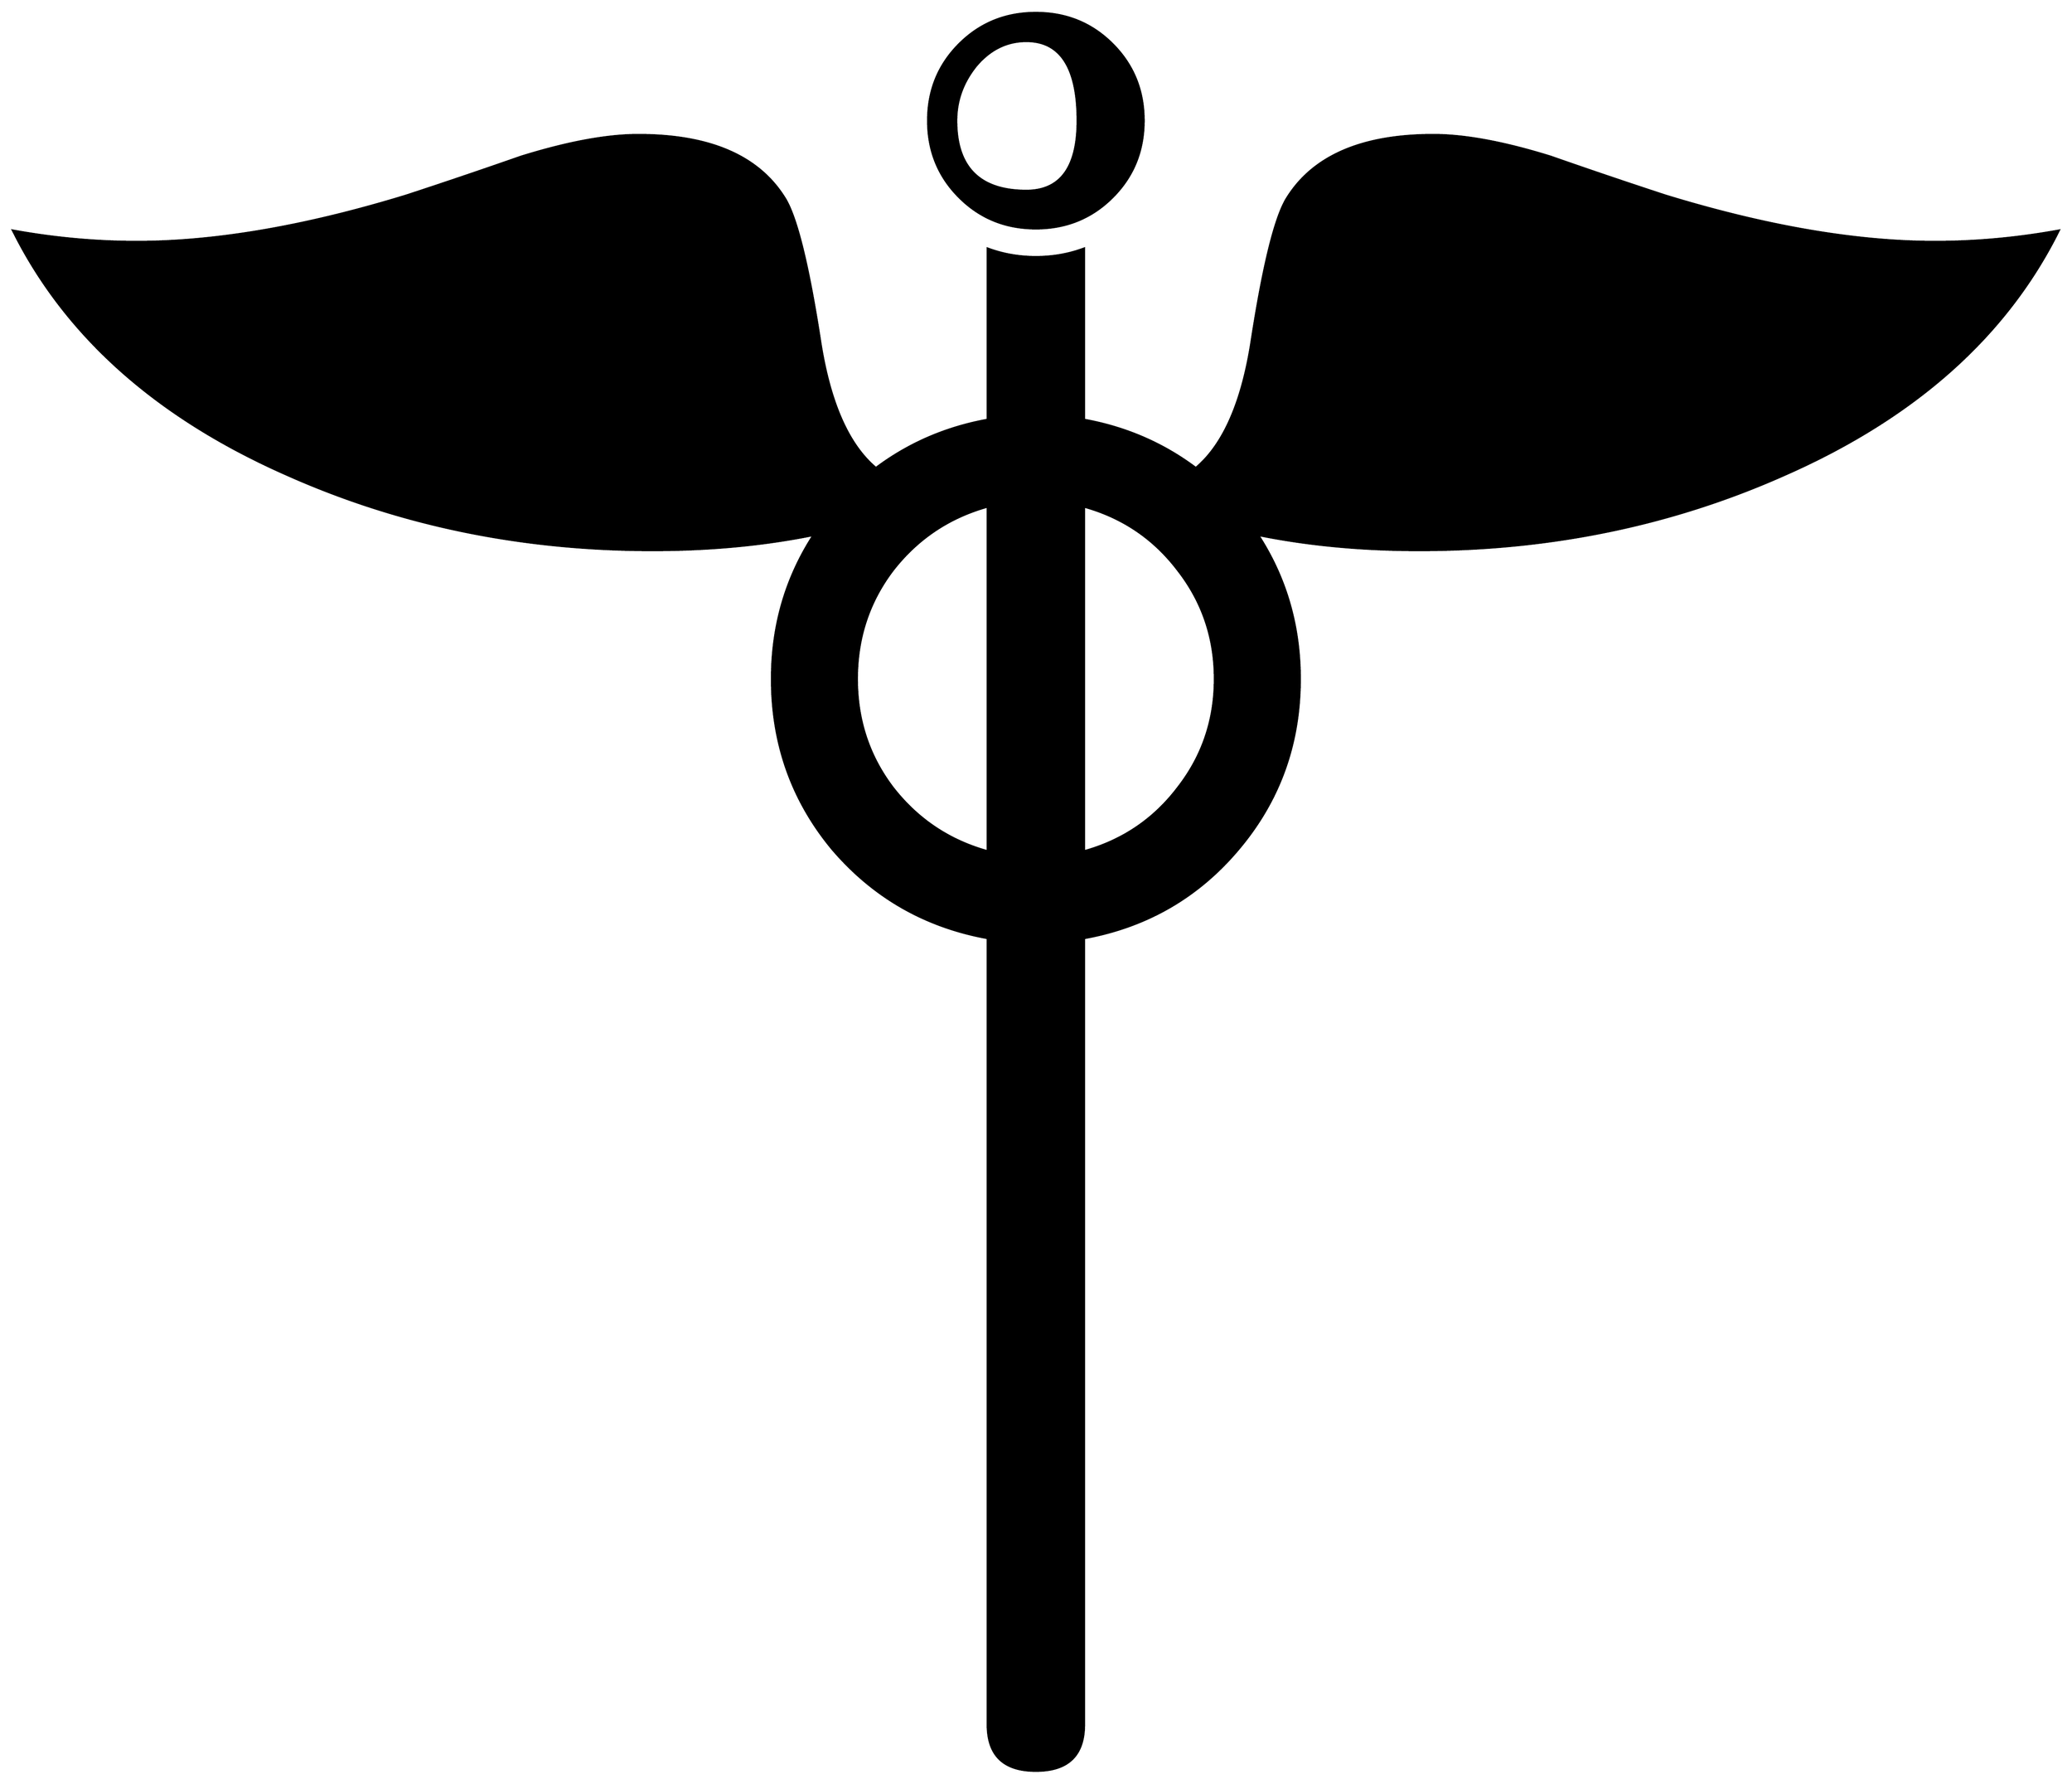 


\begin{tikzpicture}[y=0.80pt, x=0.80pt, yscale=-1.0, xscale=1.0, inner sep=0pt, outer sep=0pt]
\begin{scope}[shift={(100.0,1651.0)},nonzero rule]
  \path[draw=.,fill=.,line width=1.600pt] (1235.0,-1342.0) ..
    controls (1235.0,-1310.0) and (1224.0,-1283.0) ..
    (1202.0,-1261.0) .. controls (1180.0,-1239.0) and
    (1153.0,-1228.0) .. (1121.0,-1228.0) .. controls
    (1089.0,-1228.0) and (1062.0,-1239.0) .. (1040.0,-1261.0) ..
    controls (1018.0,-1283.0) and (1007.0,-1310.0) ..
    (1007.0,-1342.0) .. controls (1007.0,-1374.0) and
    (1018.0,-1401.0) .. (1040.0,-1423.0) .. controls
    (1062.0,-1445.0) and (1089.0,-1456.0) .. (1121.0,-1456.0) ..
    controls (1153.0,-1456.0) and (1180.0,-1445.0) ..
    (1202.0,-1423.0) .. controls (1224.0,-1401.0) and
    (1235.0,-1374.0) .. (1235.0,-1342.0) --
    cycle(2202.0,-1226.0) .. controls (2146.667,-1114.667) and
    (2050.333,-1028.667) .. (1913.0,-968.0) .. controls
    (1793.667,-914.667) and (1664.667,-888.0) .. (1526.0,-888.0) ..
    controls (1465.333,-888.0) and (1408.667,-893.333) ..
    (1356.0,-904.0) .. controls (1385.333,-858.667) and
    (1400.0,-808.0) .. (1400.0,-752.0) .. controls
    (1400.0,-683.333) and (1378.333,-623.333) .. (1335.0,-572.0) ..
    controls (1292.333,-521.333) and (1238.0,-490.0) ..
    (1172.0,-478.0) -- (1172.0,353.0) .. controls (1172.0,385.667)
    and (1155.0,402.0) .. (1121.0,402.0) .. controls
    (1087.0,402.0) and (1070.0,385.667) .. (1070.0,353.0) --
    (1070.0,-478.0) .. controls (1004.0,-490.0) and
    (949.333,-521.333) .. (906.0,-572.0) .. controls (863.333,-623.333)
    and (842.0,-683.333) .. (842.0,-752.0) .. controls
    (842.0,-808.0) and (856.667,-858.667) .. (886.0,-904.0) ..
    controls (833.333,-893.333) and (776.667,-888.0) .. (716.0,-888.0)
    .. controls (577.333,-888.0) and (448.333,-914.667) ..
    (329.0,-968.0) .. controls (191.667,-1028.667) and
    (95.333,-1114.667) .. (40.0,-1226.0) .. controls (84.0,-1218.0)
    and (127.667,-1214.0) .. (171.0,-1214.0) .. controls
    (254.333,-1214.0) and (349.333,-1230.333) .. (456.0,-1263.0) ..
    controls (496.667,-1276.333) and (537.0,-1290.0) ..
    (577.0,-1304.0) .. controls (626.333,-1319.333) and
    (667.667,-1327.0) .. (701.0,-1327.0) .. controls
    (777.667,-1327.0) and (829.667,-1304.0) .. (857.0,-1258.0) ..
    controls (869.0,-1236.667) and (881.0,-1187.333) ..
    (893.0,-1110.0) .. controls (903.0,-1044.667) and
    (922.667,-999.667) .. (952.0,-975.0) .. controls (986.667,-1001.0)
    and (1026.0,-1018.0) .. (1070.0,-1026.0) -- (1070.0,-1207.0)
    .. controls (1086.0,-1201.0) and (1103.0,-1198.0) ..
    (1121.0,-1198.0) .. controls (1139.0,-1198.0) and
    (1156.0,-1201.0) .. (1172.0,-1207.0) -- (1172.0,-1026.0) ..
    controls (1216.0,-1018.0) and (1255.333,-1001.0) ..
    (1290.0,-975.0) .. controls (1319.333,-999.667) and
    (1339.0,-1044.667) .. (1349.0,-1110.0) .. controls
    (1361.0,-1187.333) and (1373.0,-1236.667) .. (1385.0,-1258.0) ..
    controls (1412.333,-1304.0) and (1464.333,-1327.0) ..
    (1541.0,-1327.0) .. controls (1574.333,-1327.0) and
    (1615.667,-1319.333) .. (1665.0,-1304.0) .. controls
    (1705.0,-1290.0) and (1745.333,-1276.333) .. (1786.0,-1263.0) ..
    controls (1892.667,-1230.333) and (1987.667,-1214.0) ..
    (2071.0,-1214.0) .. controls (2114.333,-1214.0) and
    (2158.0,-1218.0) .. (2202.0,-1226.0) --
    cycle(1165.0,-1342.0) .. controls (1165.0,-1398.0) and
    (1147.0,-1426.0) .. (1111.0,-1426.0) .. controls
    (1090.333,-1426.0) and (1072.667,-1417.333) .. (1058.0,-1400.0) ..
    controls (1044.0,-1382.667) and (1037.0,-1363.333) ..
    (1037.0,-1342.0) .. controls (1037.0,-1292.667) and
    (1061.667,-1268.0) .. (1111.0,-1268.0) .. controls
    (1147.0,-1268.0) and (1165.0,-1292.667) .. (1165.0,-1342.0) --
    cycle(1310.0,-752.0) .. controls (1310.0,-795.333) and
    (1297.0,-833.667) .. (1271.0,-867.0) .. controls
    (1245.667,-900.333) and (1212.667,-922.667) .. (1172.0,-934.0) --
    (1172.0,-570.0) .. controls (1212.667,-581.333) and
    (1245.667,-603.667) .. (1271.0,-637.0) .. controls
    (1297.0,-670.333) and (1310.0,-708.667) .. (1310.0,-752.0) --
    cycle(1070.0,-570.0) -- (1070.0,-934.0) .. controls
    (1029.333,-922.667) and (996.0,-900.333) .. (970.0,-867.0) ..
    controls (944.667,-833.667) and (932.0,-795.333) .. (932.0,-752.0)
    .. controls (932.0,-708.667) and (944.667,-670.333) ..
    (970.0,-637.0) .. controls (996.0,-603.667) and
    (1029.333,-581.333) .. (1070.0,-570.0) -- cycle;
\end{scope}

\end{tikzpicture}

